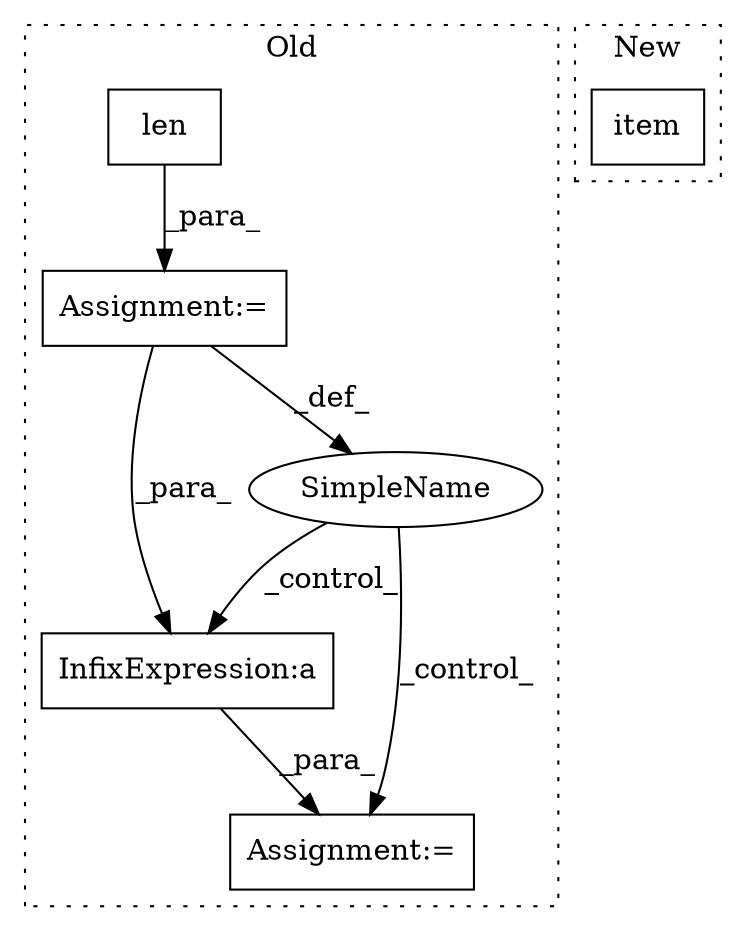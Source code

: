 digraph G {
subgraph cluster0 {
1 [label="len" a="32" s="4131,4157" l="4,1" shape="box"];
3 [label="Assignment:=" a="7" s="4130" l="1" shape="box"];
4 [label="InfixExpression:a" a="27" s="4358" l="3" shape="box"];
5 [label="Assignment:=" a="7" s="4347" l="1" shape="box"];
6 [label="SimpleName" a="42" s="" l="" shape="ellipse"];
label = "Old";
style="dotted";
}
subgraph cluster1 {
2 [label="item" a="32" s="5704,5710" l="5,1" shape="box"];
label = "New";
style="dotted";
}
1 -> 3 [label="_para_"];
3 -> 6 [label="_def_"];
3 -> 4 [label="_para_"];
4 -> 5 [label="_para_"];
6 -> 5 [label="_control_"];
6 -> 4 [label="_control_"];
}